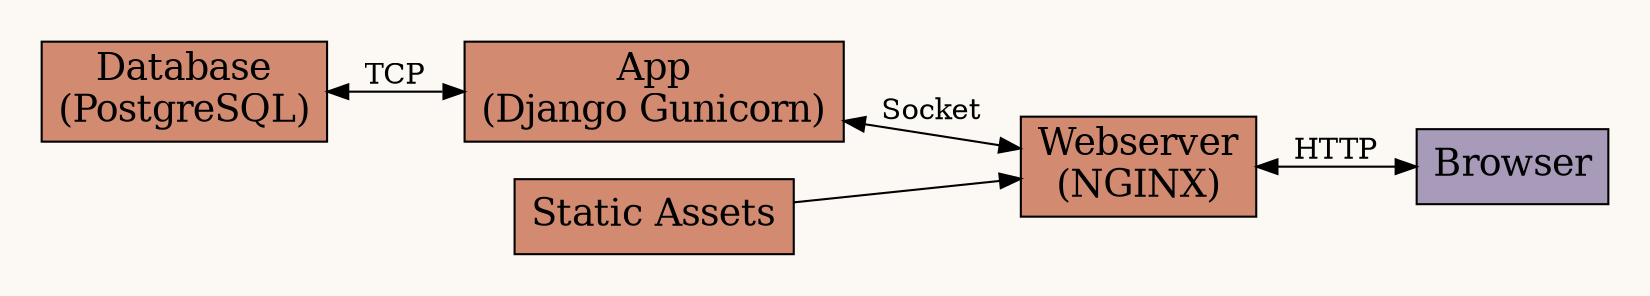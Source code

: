 digraph Application {
    bgcolor = "#fcf9f4";
    rankdir = LR;
    node[shape=box, fontsize=18, style=filled, fillcolor="#d28b71"];

    subgraph clusterClient {
        style = invis;
        browser [label="Browser", fillcolor="#a89bb9"];
    };
    subgraph clusterServer {
        bgcolor = "#f5eeeb";
        style = invis;
        app [label="App\n(Django Gunicorn)"];
        database [label="Database\n(PostgreSQL)"];
        assets [label="Static Assets"];
        webserver [label="Webserver\n(NGINX)"];
    };

    database -> app [label="TCP", dir="both"];
    app -> webserver [label="Socket", dir="both"];
    assets -> webserver;
    webserver -> browser [label="HTTP", dir="both"];
}
